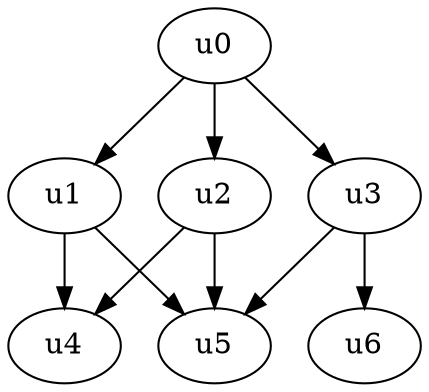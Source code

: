 digraph frame4 {
	u0 -> u2 -> u4;  u2 -> u5;
	u0 -> u1 -> u5;  u1 -> u4;
	u0 -> u3 -> u6;  u3 -> u5;
}
